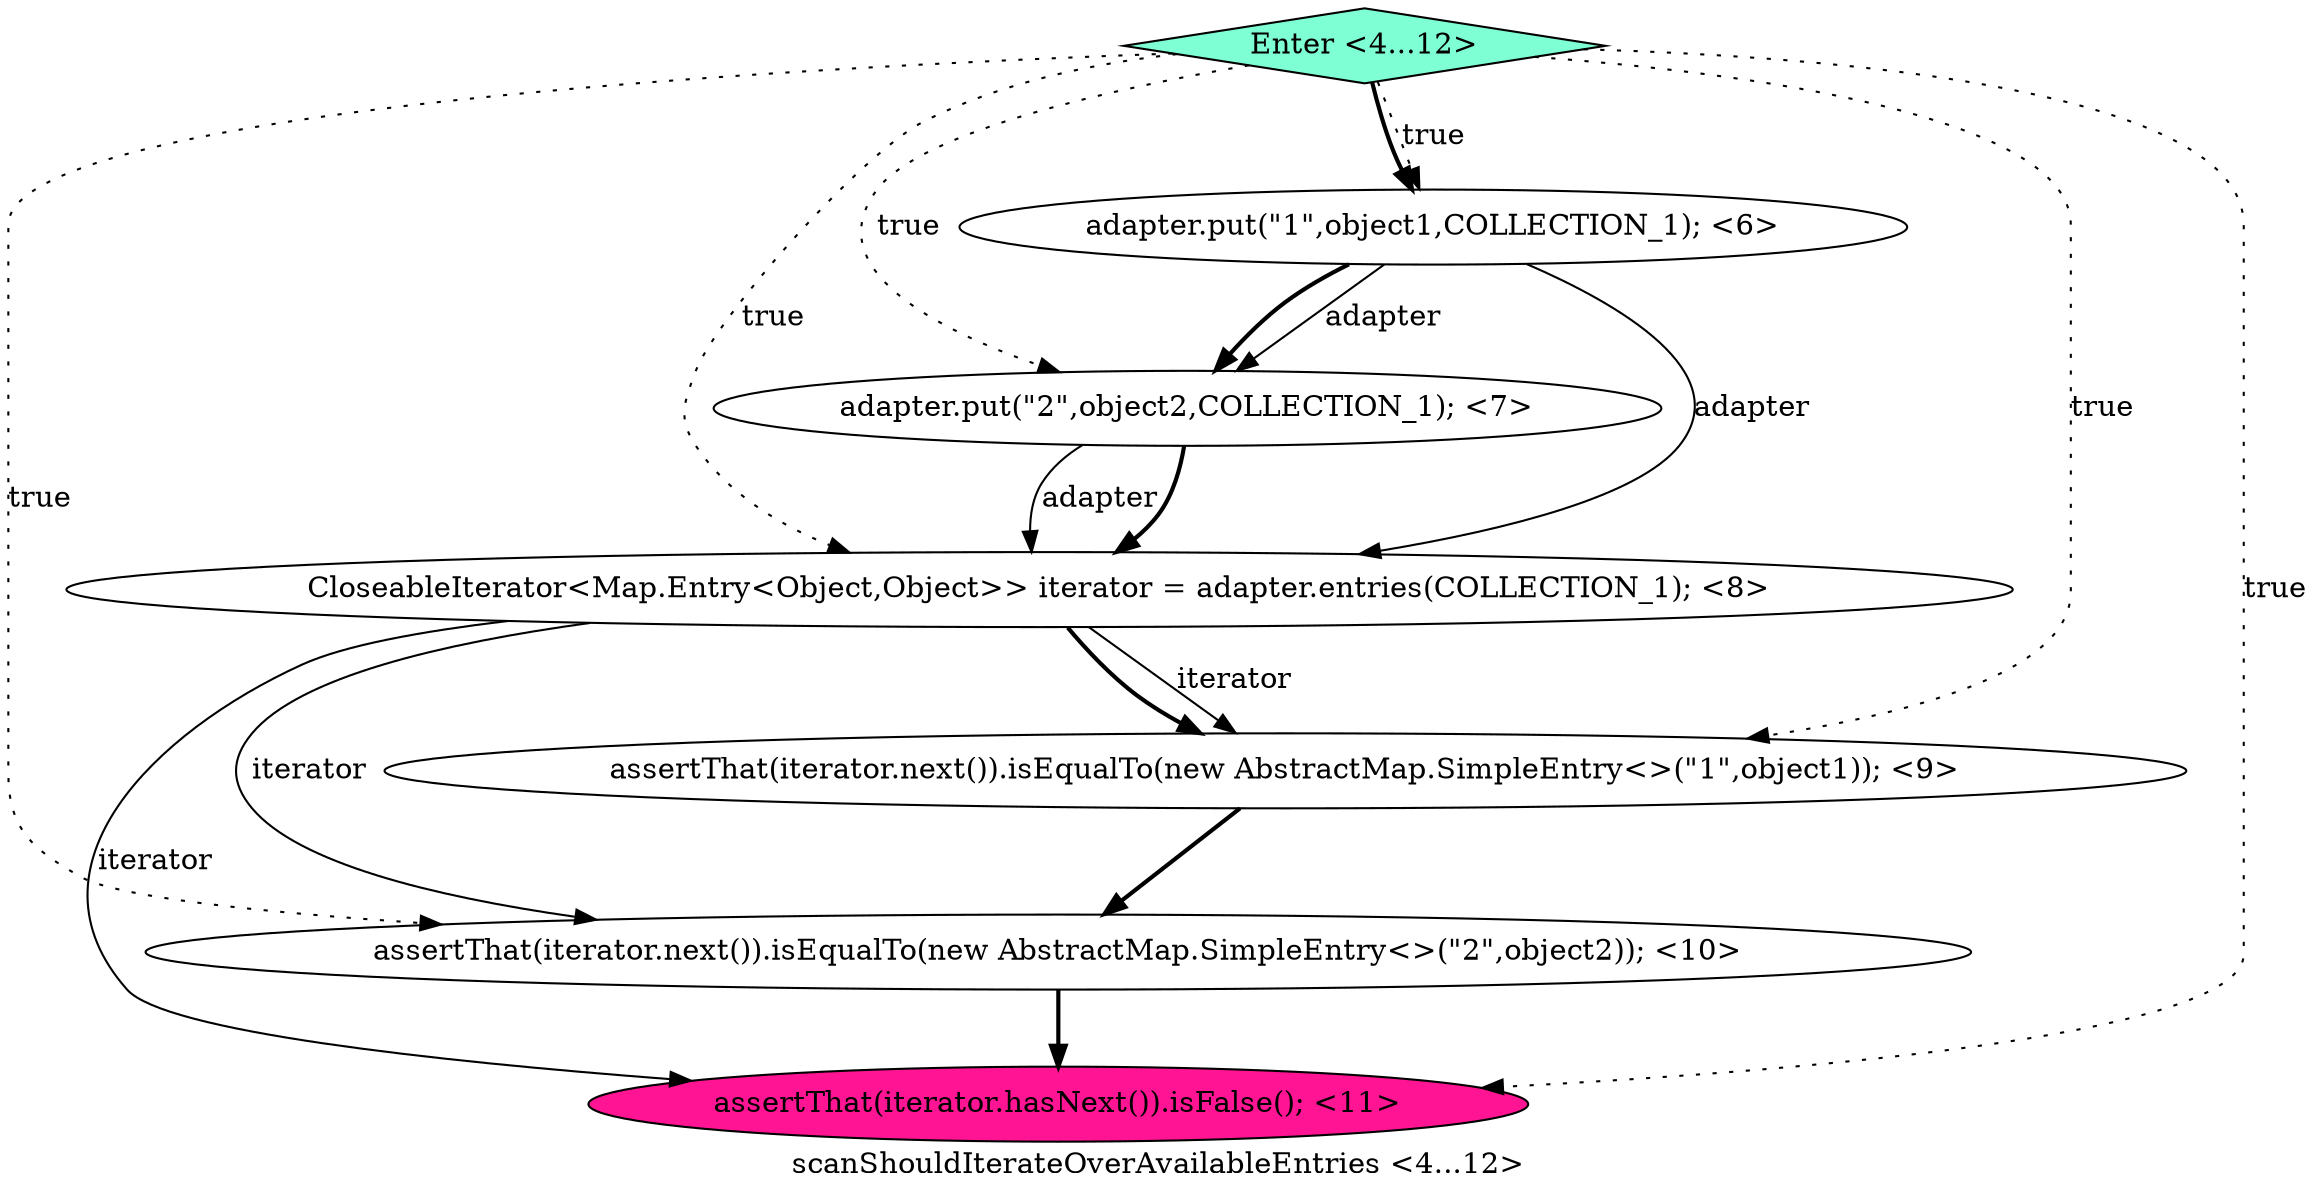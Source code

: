 digraph PDG {
label = "scanShouldIterateOverAvailableEntries <4...12>";
0.0 [style = filled, label = "adapter.put(\"1\",object1,COLLECTION_1); <6>", fillcolor = white, shape = ellipse];
0.4 [style = filled, label = "assertThat(iterator.next()).isEqualTo(new AbstractMap.SimpleEntry<>(\"2\",object2)); <10>", fillcolor = white, shape = ellipse];
0.5 [style = filled, label = "assertThat(iterator.hasNext()).isFalse(); <11>", fillcolor = deeppink, shape = ellipse];
0.2 [style = filled, label = "CloseableIterator<Map.Entry<Object,Object>> iterator = adapter.entries(COLLECTION_1); <8>", fillcolor = white, shape = ellipse];
0.3 [style = filled, label = "assertThat(iterator.next()).isEqualTo(new AbstractMap.SimpleEntry<>(\"1\",object1)); <9>", fillcolor = white, shape = ellipse];
0.1 [style = filled, label = "adapter.put(\"2\",object2,COLLECTION_1); <7>", fillcolor = white, shape = ellipse];
0.6 [style = filled, label = "Enter <4...12>", fillcolor = aquamarine, shape = diamond];
0.0 -> 0.1 [style = solid, label="adapter"];
0.0 -> 0.1 [style = bold, label=""];
0.0 -> 0.2 [style = solid, label="adapter"];
0.1 -> 0.2 [style = solid, label="adapter"];
0.1 -> 0.2 [style = bold, label=""];
0.2 -> 0.3 [style = solid, label="iterator"];
0.2 -> 0.3 [style = bold, label=""];
0.2 -> 0.4 [style = solid, label="iterator"];
0.2 -> 0.5 [style = solid, label="iterator"];
0.3 -> 0.4 [style = bold, label=""];
0.4 -> 0.5 [style = bold, label=""];
0.6 -> 0.0 [style = dotted, label="true"];
0.6 -> 0.0 [style = bold, label=""];
0.6 -> 0.1 [style = dotted, label="true"];
0.6 -> 0.2 [style = dotted, label="true"];
0.6 -> 0.3 [style = dotted, label="true"];
0.6 -> 0.4 [style = dotted, label="true"];
0.6 -> 0.5 [style = dotted, label="true"];
}

